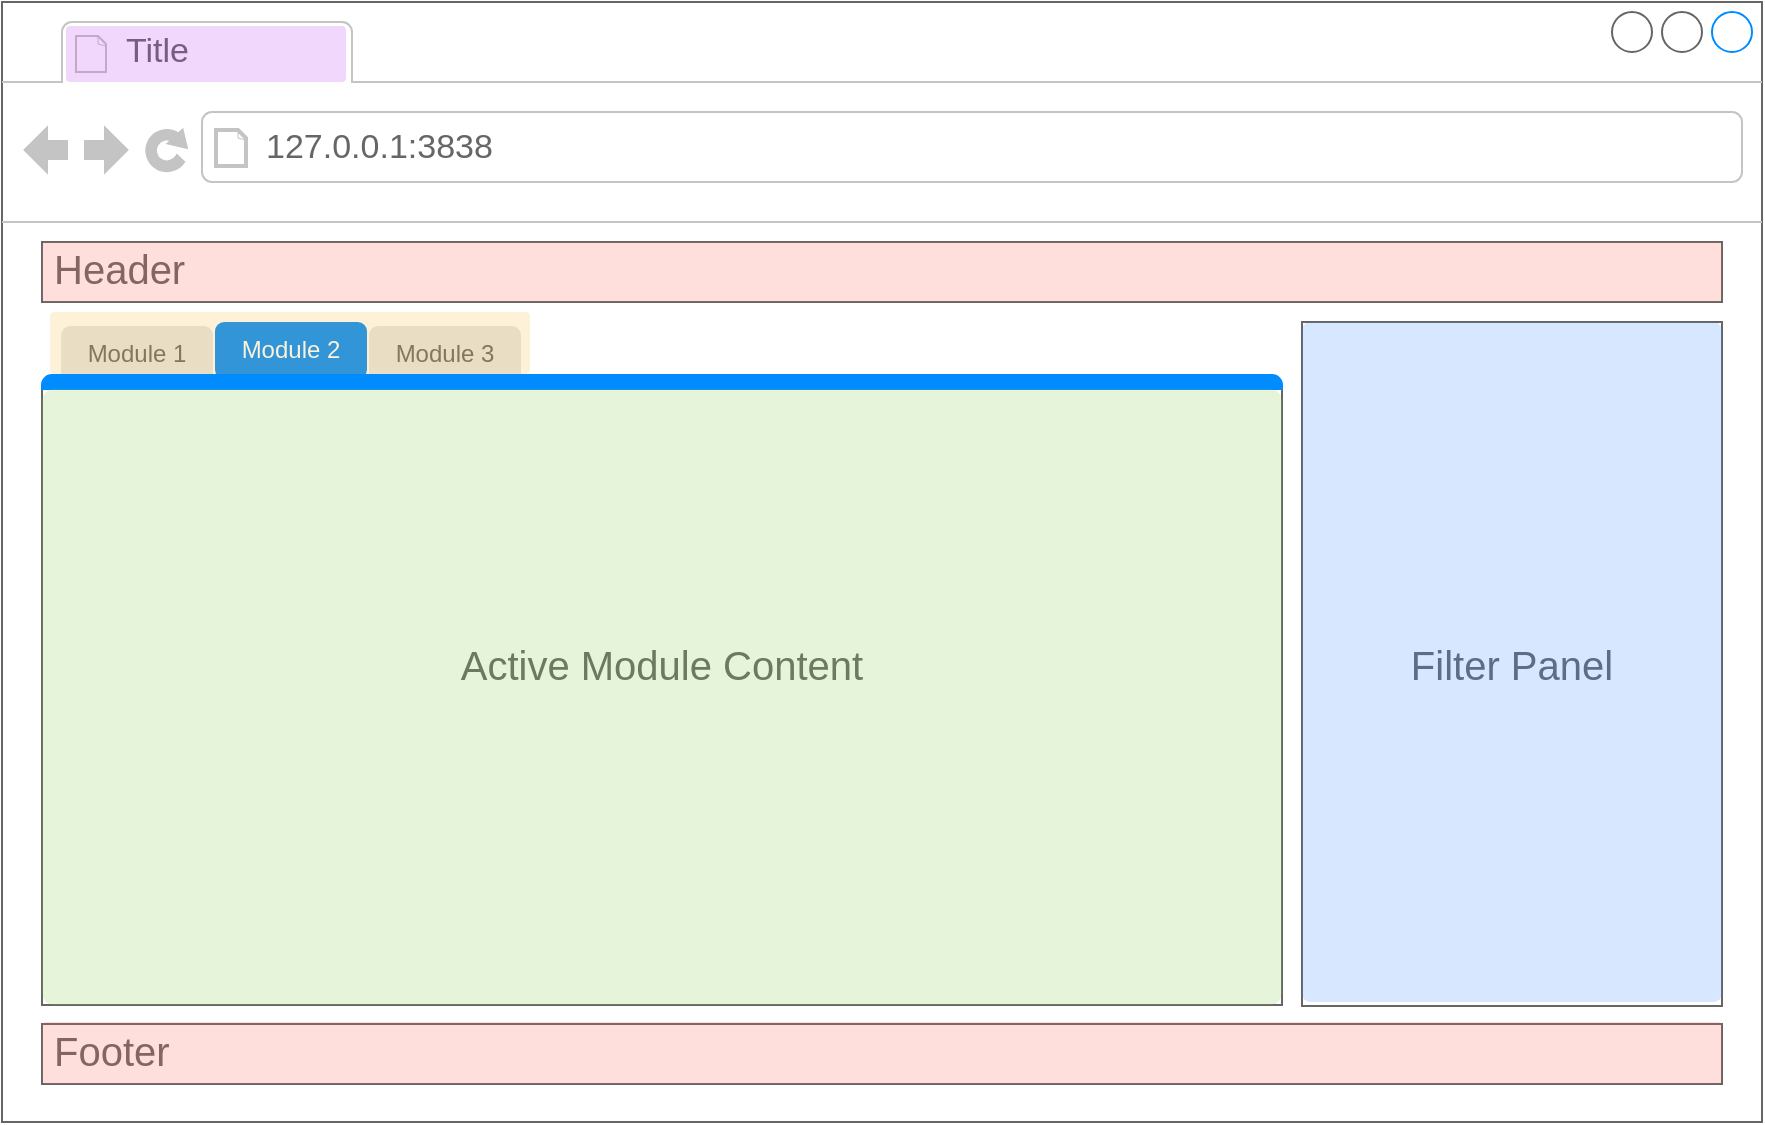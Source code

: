 <mxfile>
    <diagram name="Page-1" id="Af2CoAbSZcckCuTcOnmQ">
        <mxGraphModel dx="443" dy="815" grid="1" gridSize="10" guides="1" tooltips="1" connect="1" arrows="1" fold="1" page="1" pageScale="1" pageWidth="827" pageHeight="1169" math="0" shadow="0">
            <root>
                <mxCell id="0"/>
                <mxCell id="1" parent="0"/>
                <mxCell id="2" value="" style="strokeWidth=1;shadow=0;dashed=0;align=center;html=1;shape=mxgraph.mockup.containers.browserWindow;rSize=0;strokeColor=#666666;strokeColor2=#008cff;strokeColor3=#c4c4c4;mainText=,;recursiveResize=0;container=0;" parent="1" vertex="1">
                    <mxGeometry x="430" y="230" width="880" height="560" as="geometry"/>
                </mxCell>
                <mxCell id="3" value="Title" style="strokeWidth=1;shadow=0;dashed=0;align=center;html=1;shape=mxgraph.mockup.containers.anchor;fontSize=17;fontColor=#666666;align=left;whiteSpace=wrap;" parent="1" vertex="1">
                    <mxGeometry x="490" y="242" width="110" height="26" as="geometry"/>
                </mxCell>
                <mxCell id="4" value="127.0.0.1:3838" style="strokeWidth=1;shadow=0;dashed=0;align=center;html=1;shape=mxgraph.mockup.containers.anchor;rSize=0;fontSize=17;fontColor=#666666;align=left;" parent="1" vertex="1">
                    <mxGeometry x="560" y="290" width="250" height="26" as="geometry"/>
                </mxCell>
                <mxCell id="10" value="&lt;font style=&quot;font-size: 20px;&quot;&gt;Header&lt;/font&gt;" style="strokeWidth=1;shadow=0;dashed=0;align=center;html=1;shape=mxgraph.mockup.text.textBox;fontColor=#666666;align=left;fontSize=17;spacingLeft=4;spacingTop=-3;whiteSpace=wrap;strokeColor=#666666;mainText=" parent="1" vertex="1">
                    <mxGeometry x="450" y="350" width="840" height="30" as="geometry"/>
                </mxCell>
                <mxCell id="11" value="&lt;font style=&quot;font-size: 20px;&quot;&gt;Footer&lt;/font&gt;" style="strokeWidth=1;shadow=0;dashed=0;align=center;html=1;shape=mxgraph.mockup.text.textBox;fontColor=#666666;align=left;fontSize=17;spacingLeft=4;spacingTop=-3;whiteSpace=wrap;strokeColor=#666666;mainText=" parent="1" vertex="1">
                    <mxGeometry x="450" y="741" width="840" height="30" as="geometry"/>
                </mxCell>
                <mxCell id="5" value="&lt;span style=&quot;color: rgb(102, 102, 102);&quot;&gt;&lt;font style=&quot;font-size: 20px;&quot;&gt;Active Module Content&lt;/font&gt;&lt;/span&gt;" style="strokeWidth=1;shadow=0;dashed=0;align=center;html=1;shape=mxgraph.mockup.containers.marginRect2;rectMarginTop=32;strokeColor=#666666;gradientColor=none;whiteSpace=wrap;fontSize=17;" parent="1" vertex="1">
                    <mxGeometry x="450" y="391.5" width="620" height="340" as="geometry"/>
                </mxCell>
                <mxCell id="21" value="&lt;font color=&quot;#666666&quot;&gt;Module 1&lt;/font&gt;" style="rounded=1;whiteSpace=wrap;html=1;fontColor=#b04f4f;strokeColor=#E6E6E6;fillColor=#E6E6E6;" parent="1" vertex="1">
                    <mxGeometry x="460" y="392.5" width="75" height="27.5" as="geometry"/>
                </mxCell>
                <mxCell id="22" value="&lt;font color=&quot;#ffffff&quot;&gt;Module 2&lt;/font&gt;" style="rounded=1;whiteSpace=wrap;html=1;fontColor=#b04f4f;strokeColor=#008cff;fillColor=#008cff;" parent="1" vertex="1">
                    <mxGeometry x="537" y="390.5" width="75" height="27.5" as="geometry"/>
                </mxCell>
                <mxCell id="25" value="&lt;font color=&quot;#666666&quot;&gt;Module 3&lt;/font&gt;" style="rounded=1;whiteSpace=wrap;html=1;fontColor=#b04f4f;strokeColor=#E6E6E6;fillColor=#E6E6E6;" parent="1" vertex="1">
                    <mxGeometry x="614" y="392.5" width="75" height="27.5" as="geometry"/>
                </mxCell>
                <mxCell id="26" value="" style="strokeWidth=1;shadow=0;dashed=0;align=center;html=1;shape=mxgraph.mockup.containers.topButton;rSize=5;strokeColor=#008cff;fillColor=#008cff;gradientColor=none;resizeWidth=1;movable=0;deletable=1;" parent="1" vertex="1">
                    <mxGeometry x="450" y="416.5" width="620" height="7" as="geometry"/>
                </mxCell>
                <mxCell id="31" value="Filter Panel" style="rounded=0;whiteSpace=wrap;html=1;strokeColor=#666666;fontSize=20;fontColor=#666666;fillColor=#FFFFFF;" parent="1" vertex="1">
                    <mxGeometry x="1080" y="390" width="210" height="342" as="geometry"/>
                </mxCell>
                <mxCell id="33" value="" style="rounded=1;whiteSpace=wrap;html=1;fillColor=#BF37F3;gradientColor=none;opacity=20;strokeColor=none;arcSize=7;" parent="1" vertex="1">
                    <mxGeometry x="462" y="242" width="140" height="28" as="geometry"/>
                </mxCell>
                <mxCell id="34" value="" style="rounded=1;whiteSpace=wrap;html=1;fillColor=#FB6251;gradientColor=none;opacity=20;strokeColor=none;arcSize=7;" parent="1" vertex="1">
                    <mxGeometry x="450" y="740" width="840" height="31" as="geometry"/>
                </mxCell>
                <mxCell id="35" value="" style="rounded=1;whiteSpace=wrap;html=1;fillColor=#FB6251;gradientColor=none;opacity=20;strokeColor=none;arcSize=7;" parent="1" vertex="1">
                    <mxGeometry x="450" y="350" width="840" height="30" as="geometry"/>
                </mxCell>
                <mxCell id="36" value="" style="rounded=1;whiteSpace=wrap;html=1;fillColor=#f2b73f;opacity=20;strokeColor=none;arcSize=7;" parent="1" vertex="1">
                    <mxGeometry x="454" y="385" width="240" height="31" as="geometry"/>
                </mxCell>
                <mxCell id="37" value="" style="rounded=1;whiteSpace=wrap;html=1;fillColor=#83cc41;opacity=20;strokeColor=none;arcSize=2;" parent="1" vertex="1">
                    <mxGeometry x="450" y="423.5" width="620" height="308" as="geometry"/>
                </mxCell>
                <mxCell id="38" value="" style="rounded=1;whiteSpace=wrap;html=1;fillColor=#3A88FE;opacity=20;strokeColor=none;arcSize=2;" parent="1" vertex="1">
                    <mxGeometry x="1080" y="390" width="210" height="340" as="geometry"/>
                </mxCell>
            </root>
        </mxGraphModel>
    </diagram>
</mxfile>
